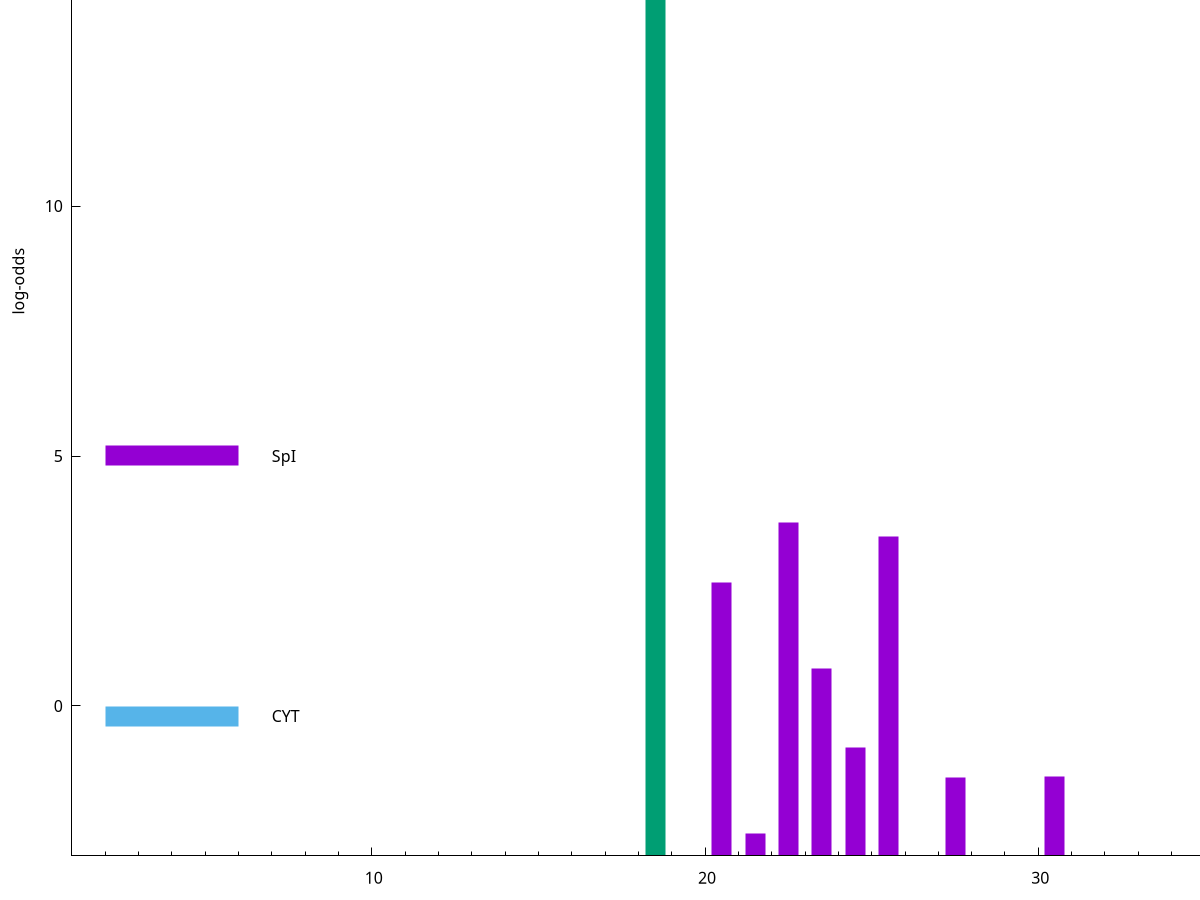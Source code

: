 set title "LipoP predictions for SRR3996261.gff"
set size 2., 1.4
set xrange [1:70] 
set mxtics 10
set yrange [-3:20]
set y2range [0:23]
set ylabel "log-odds"
set term postscript eps color solid "Helvetica" 30
set output "SRR3996261.gff4.eps"
set arrow from 2,15.2032 to 6,15.2032 nohead lt 2 lw 20
set label "SpII" at 7,15.2032
set arrow from 2,5.0033 to 6,5.0033 nohead lt 1 lw 20
set label "SpI" at 7,5.0033
set arrow from 2,-0.200913 to 6,-0.200913 nohead lt 3 lw 20
set label "CYT" at 7,-0.200913
set arrow from 2,15.2032 to 6,15.2032 nohead lt 2 lw 20
set label "SpII" at 7,15.2032
# NOTE: The scores below are the log-odds scores with the threshold
# NOTE: subtracted (a hack to make gnuplot make the histogram all
# NOTE: look nice).
plot "-" axes x1y2 title "" with impulses lt 2 lw 20, "-" axes x1y2 title "" with impulses lt 1 lw 20
18.500000 18.203200
e
22.500000 6.668440
25.500000 6.396100
20.500000 5.473270
23.500000 3.744093
24.500000 2.165896
30.500000 1.582620
27.500000 1.568840
21.500000 0.456850
e
exit
